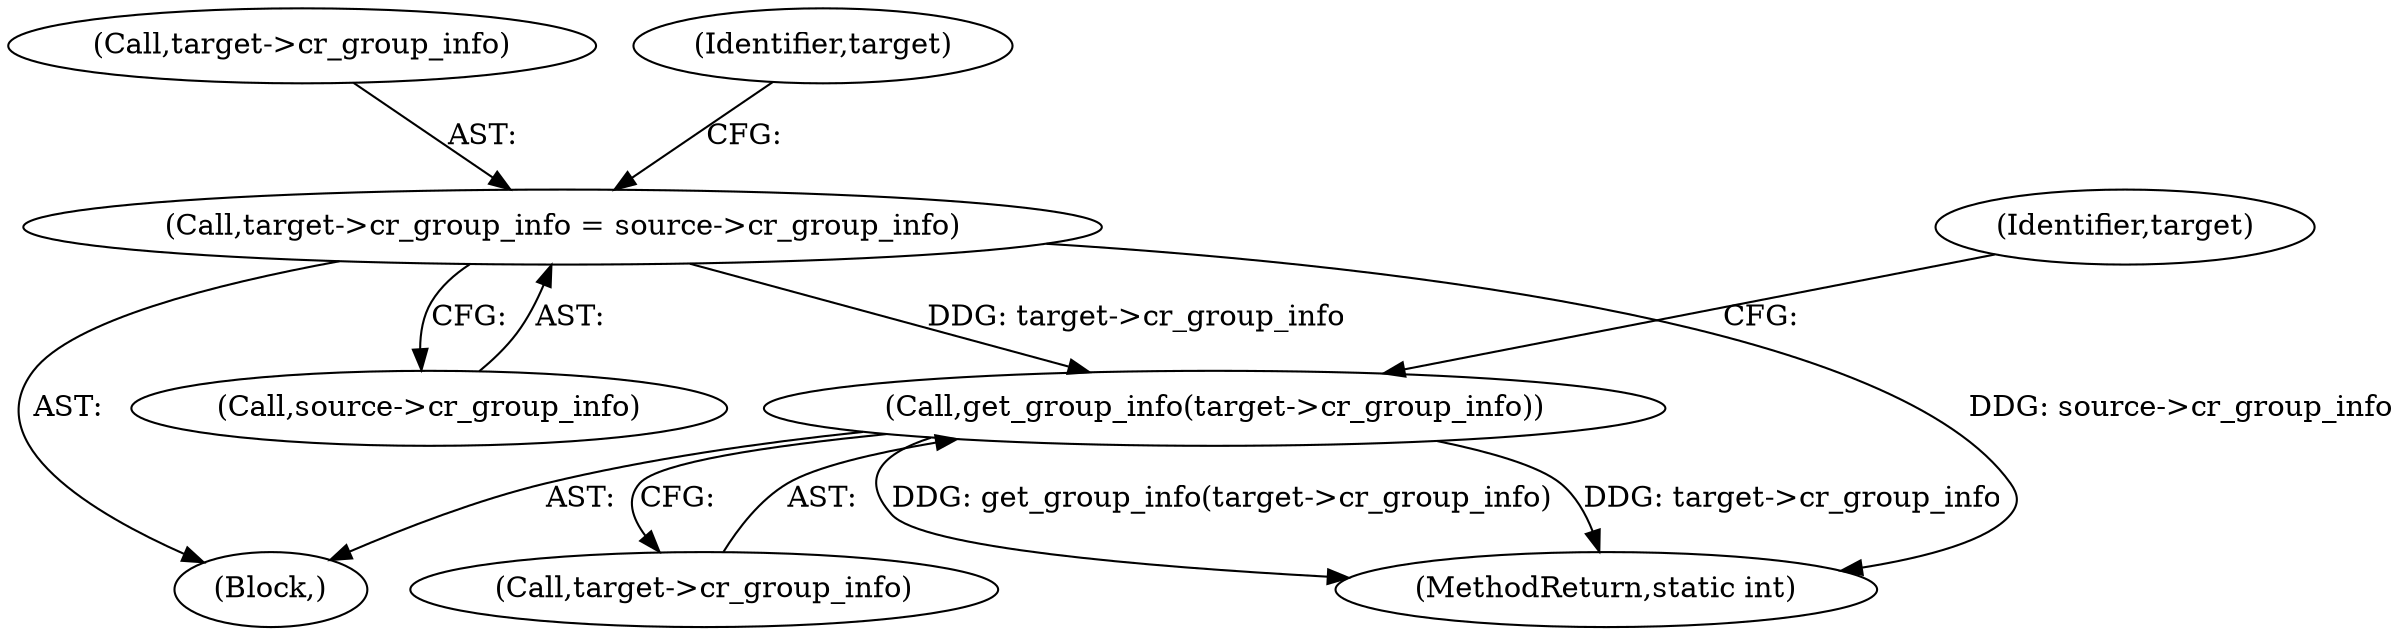 digraph "0_linux_c70422f760c120480fee4de6c38804c72aa26bc1_10@pointer" {
"1000154" [label="(Call,target->cr_group_info = source->cr_group_info)"];
"1000161" [label="(Call,get_group_info(target->cr_group_info))"];
"1000167" [label="(Identifier,target)"];
"1000103" [label="(Block,)"];
"1000155" [label="(Call,target->cr_group_info)"];
"1000163" [label="(Identifier,target)"];
"1000154" [label="(Call,target->cr_group_info = source->cr_group_info)"];
"1000162" [label="(Call,target->cr_group_info)"];
"1000158" [label="(Call,source->cr_group_info)"];
"1000161" [label="(Call,get_group_info(target->cr_group_info))"];
"1000182" [label="(MethodReturn,static int)"];
"1000154" -> "1000103"  [label="AST: "];
"1000154" -> "1000158"  [label="CFG: "];
"1000155" -> "1000154"  [label="AST: "];
"1000158" -> "1000154"  [label="AST: "];
"1000163" -> "1000154"  [label="CFG: "];
"1000154" -> "1000182"  [label="DDG: source->cr_group_info"];
"1000154" -> "1000161"  [label="DDG: target->cr_group_info"];
"1000161" -> "1000103"  [label="AST: "];
"1000161" -> "1000162"  [label="CFG: "];
"1000162" -> "1000161"  [label="AST: "];
"1000167" -> "1000161"  [label="CFG: "];
"1000161" -> "1000182"  [label="DDG: target->cr_group_info"];
"1000161" -> "1000182"  [label="DDG: get_group_info(target->cr_group_info)"];
}
